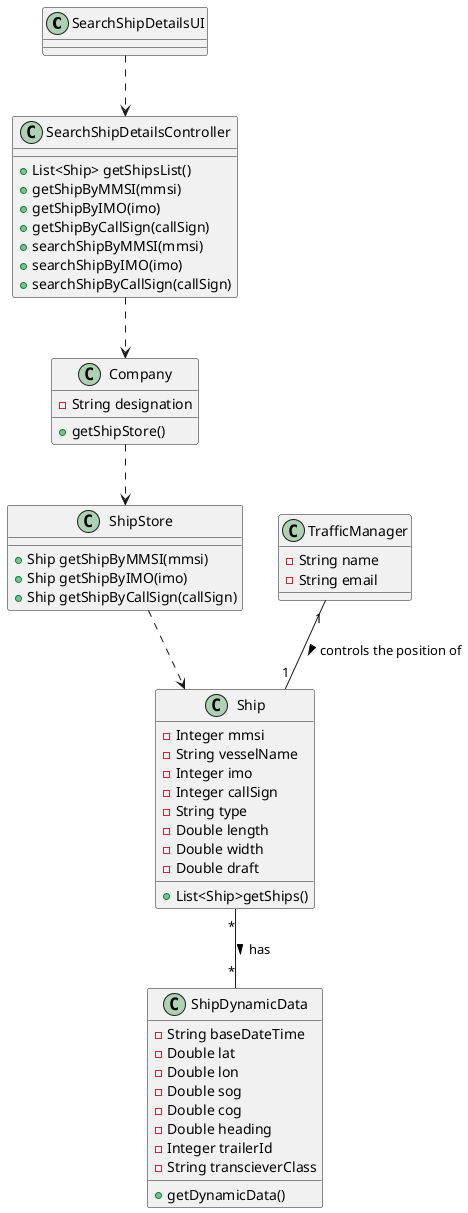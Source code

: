 @startuml

class SearchShipDetailsUI {

}

class SearchShipDetailsController {
  +List<Ship> getShipsList()
  +getShipByMMSI(mmsi)
  +getShipByIMO(imo)
  +getShipByCallSign(callSign)
  +searchShipByMMSI(mmsi)
  +searchShipByIMO(imo)
  +searchShipByCallSign(callSign)
}

class Company {
  -String designation
  +getShipStore()
}

class ShipStore {
  +Ship getShipByMMSI(mmsi)
  +Ship getShipByIMO(imo)
  +Ship getShipByCallSign(callSign)
}  

class TrafficManager {
  -String name
  -String email
}

class Ship {
    -Integer mmsi
    -String vesselName
    -Integer imo
    -Integer callSign
    -String type
    -Double length
    -Double width
    -Double draft
    +List<Ship>getShips()
}

class ShipDynamicData {
    -String baseDateTime
    -Double lat
    -Double lon
    -Double sog
    -Double cog
    -Double heading
    -Integer trailerId
    -String transcieverClass
    +getDynamicData()
}
  
SearchShipDetailsUI ..> SearchShipDetailsController
SearchShipDetailsController ..> Company
Company ..> ShipStore
ShipStore ..> Ship
TrafficManager "1" -- "1" Ship : controls the position of >
Ship "*" -- "*" ShipDynamicData : has >

@enduml
